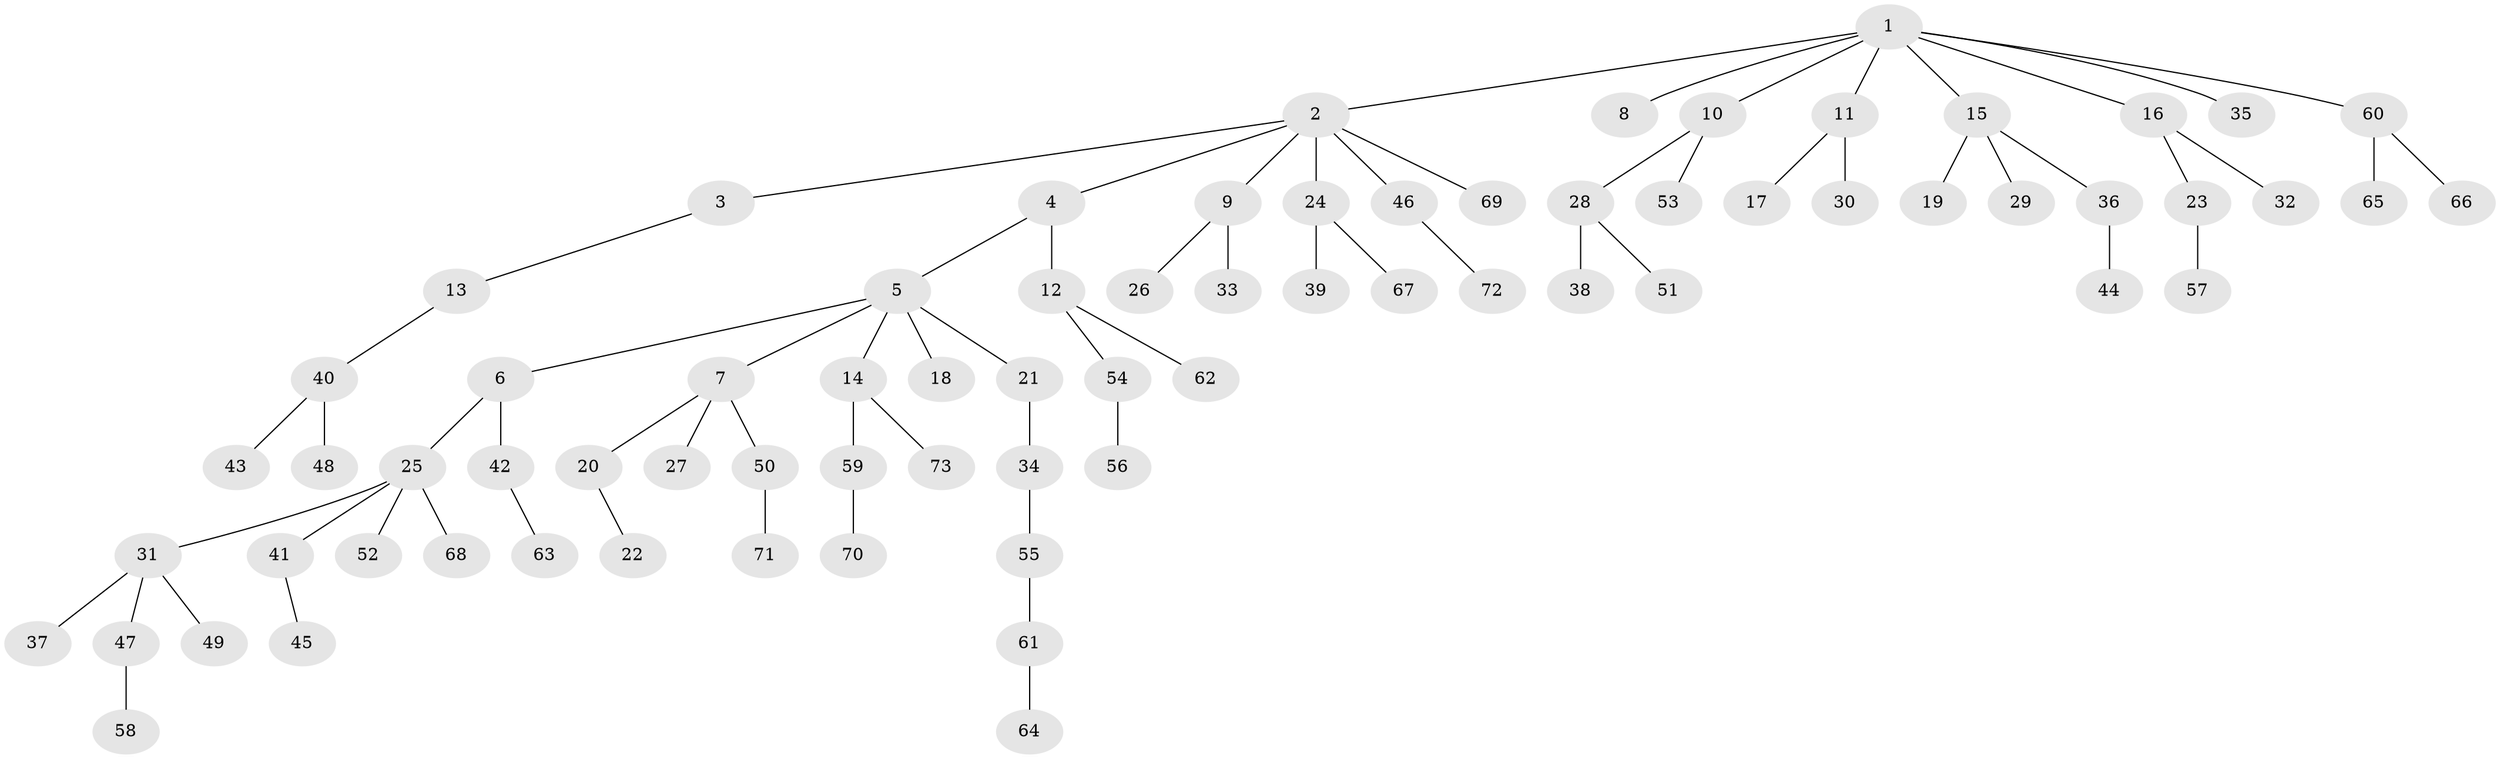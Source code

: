 // Generated by graph-tools (version 1.1) at 2025/53/03/09/25 04:53:07]
// undirected, 73 vertices, 72 edges
graph export_dot {
graph [start="1"]
  node [color=gray90,style=filled];
  1;
  2;
  3;
  4;
  5;
  6;
  7;
  8;
  9;
  10;
  11;
  12;
  13;
  14;
  15;
  16;
  17;
  18;
  19;
  20;
  21;
  22;
  23;
  24;
  25;
  26;
  27;
  28;
  29;
  30;
  31;
  32;
  33;
  34;
  35;
  36;
  37;
  38;
  39;
  40;
  41;
  42;
  43;
  44;
  45;
  46;
  47;
  48;
  49;
  50;
  51;
  52;
  53;
  54;
  55;
  56;
  57;
  58;
  59;
  60;
  61;
  62;
  63;
  64;
  65;
  66;
  67;
  68;
  69;
  70;
  71;
  72;
  73;
  1 -- 2;
  1 -- 8;
  1 -- 10;
  1 -- 11;
  1 -- 15;
  1 -- 16;
  1 -- 35;
  1 -- 60;
  2 -- 3;
  2 -- 4;
  2 -- 9;
  2 -- 24;
  2 -- 46;
  2 -- 69;
  3 -- 13;
  4 -- 5;
  4 -- 12;
  5 -- 6;
  5 -- 7;
  5 -- 14;
  5 -- 18;
  5 -- 21;
  6 -- 25;
  6 -- 42;
  7 -- 20;
  7 -- 27;
  7 -- 50;
  9 -- 26;
  9 -- 33;
  10 -- 28;
  10 -- 53;
  11 -- 17;
  11 -- 30;
  12 -- 54;
  12 -- 62;
  13 -- 40;
  14 -- 59;
  14 -- 73;
  15 -- 19;
  15 -- 29;
  15 -- 36;
  16 -- 23;
  16 -- 32;
  20 -- 22;
  21 -- 34;
  23 -- 57;
  24 -- 39;
  24 -- 67;
  25 -- 31;
  25 -- 41;
  25 -- 52;
  25 -- 68;
  28 -- 38;
  28 -- 51;
  31 -- 37;
  31 -- 47;
  31 -- 49;
  34 -- 55;
  36 -- 44;
  40 -- 43;
  40 -- 48;
  41 -- 45;
  42 -- 63;
  46 -- 72;
  47 -- 58;
  50 -- 71;
  54 -- 56;
  55 -- 61;
  59 -- 70;
  60 -- 65;
  60 -- 66;
  61 -- 64;
}
